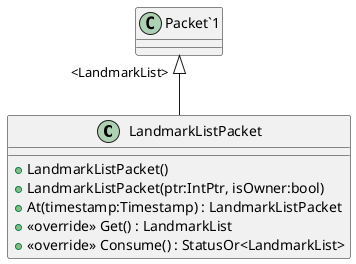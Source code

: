 @startuml
class LandmarkListPacket {
    + LandmarkListPacket()
    + LandmarkListPacket(ptr:IntPtr, isOwner:bool)
    + At(timestamp:Timestamp) : LandmarkListPacket
    + <<override>> Get() : LandmarkList
    + <<override>> Consume() : StatusOr<LandmarkList>
}
"Packet`1" "<LandmarkList>" <|-- LandmarkListPacket
@enduml
